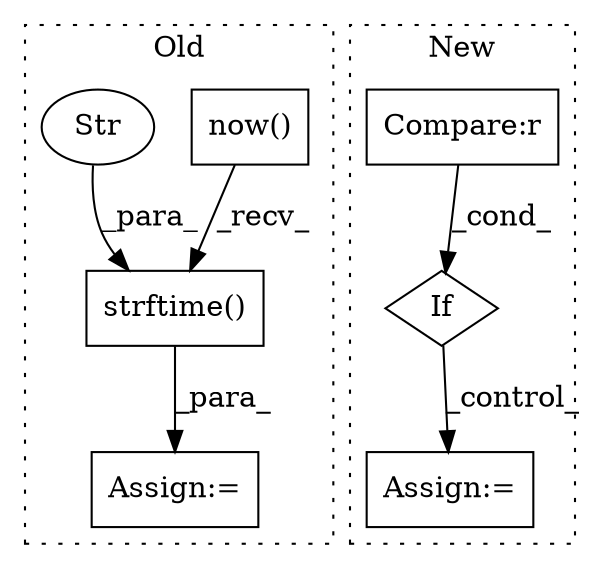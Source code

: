 digraph G {
subgraph cluster0 {
1 [label="now()" a="75" s="2561" l="14" shape="box"];
5 [label="strftime()" a="75" s="2599,2631" l="13,1" shape="box"];
6 [label="Str" a="66" s="2612" l="19" shape="ellipse"];
7 [label="Assign:=" a="68" s="2596" l="3" shape="box"];
label = "Old";
style="dotted";
}
subgraph cluster1 {
2 [label="If" a="96" s="4214" l="3" shape="diamond"];
3 [label="Compare:r" a="40" s="4217" l="22" shape="box"];
4 [label="Assign:=" a="68" s="4717" l="3" shape="box"];
label = "New";
style="dotted";
}
1 -> 5 [label="_recv_"];
2 -> 4 [label="_control_"];
3 -> 2 [label="_cond_"];
5 -> 7 [label="_para_"];
6 -> 5 [label="_para_"];
}